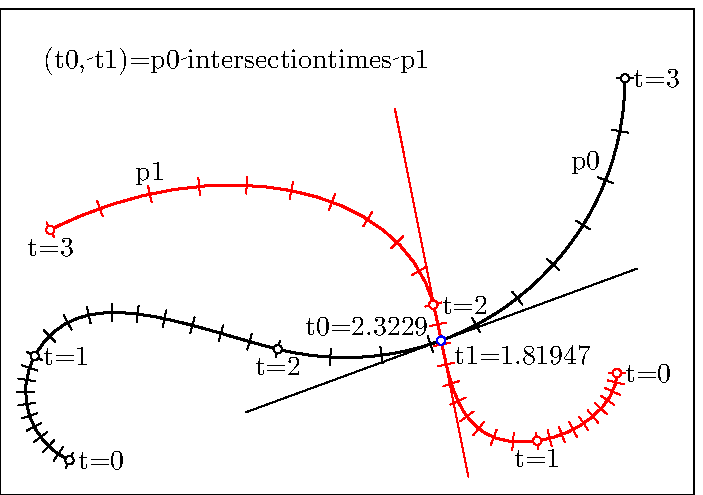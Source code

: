 u:=25;                    % 25 = 25bp = 25 PostScript points = 25/72 in
wi:=10;                   % width  in units u   
he:=7;                    % height in units u
hoehe:=he*u;              % height
breite:=wi*u;             % width
path p[];
pair P;

def draw_point(expr P, colI, colP) =
  fill fullcircle scaled 3 shifted P withcolor colI;
  draw fullcircle scaled 3 shifted P withcolor colP;
enddef;

beginfig(1)
  z0=(1, .5)*u;
  z1=(.5, 2)*u;
  z2=(4, 2.1)*u;
  z3=(9, 6)*u;
  
  p0:=z0..z1..z2..z3;
  p1:=p0 slanted .2 
           xscaled .7 
	     rotatedabout(.5(breite, hoehe), -55)
	       shifted (.7u, 0)
	         rotatedaround((.5(breite, hoehe)), 180)
		   shifted (-.3u, 0);
  
  % --- Draw Frame ---
  draw (0, 0)--(breite, 0)--(breite, hoehe)--(0, hoehe)--cycle;
  %
  % --- Draw p0 withcolor black ---
  %
  pickup pencircle scaled 1;
  draw p0;
  pickup pencircle scaled .5;  
  for i=0 upto 30:
    t2:=.1i;
    draw ((-3, 0)--(3, 0))rotated (90+angle direction t2 of p0) 
      shifted point t2 of p0;
  endfor
  label.ulft("p0", point 2.8 of p0);  
  %
  % --- Draw p1 withcolor red ---
  %
  pickup pencircle scaled 1;
  draw p1 withcolor red;
  pickup pencircle scaled .5;  
  for i=0 upto 30:
    t2:=.1i;
    draw ((-3, 0)--(3, 0))rotated (90+angle direction t2 of p1) 
      shifted point t2 of p1 withcolor red;
  endfor  
  label.top("p1", point 2.8 of p1);  
  %
  % --- Calculate and draw point of intersection and tangents
  %
  (t0, t1)=p0 intersectiontimes p1;
  P:=p0 intersectionpoint p1;  
  draw ((-75, 0)--(75, 0)) rotated angle direction t0 of p0 shifted P;
  draw ((-50, 0)--(85, 0)) rotated angle direction t1 of p1 shifted P withcolor red;  
  label.ulft("t0="&decimal t0, P-(.1u, 0));
  label.lrt("t1="&decimal t1, P+(.1u, 0));  
  draw_point(P, white, blue);
  %
  % --- Draw points with integer parameter values ---
  %  
  for i=0 upto 3:
    draw_point(point i of p0, white, black);
    if i<>2:
      label.rt("t="&decimal i, point i of p0);
    else:
      label.bot("t="&decimal i, point i of p0);
    fi
  endfor 
  for i=0 upto 3:
    draw_point(point i of p1, white, red);
    if (i=1) or (i=3):
      label.bot("t="&decimal i, point i of p1);
    else:
      label.rt("t="&decimal i, point i of p1);
    fi
  endfor 
  
  label.rt("(t0, t1)=p0 intersectiontimes p1" ,(.5u, hoehe-.75u));

endfig;
